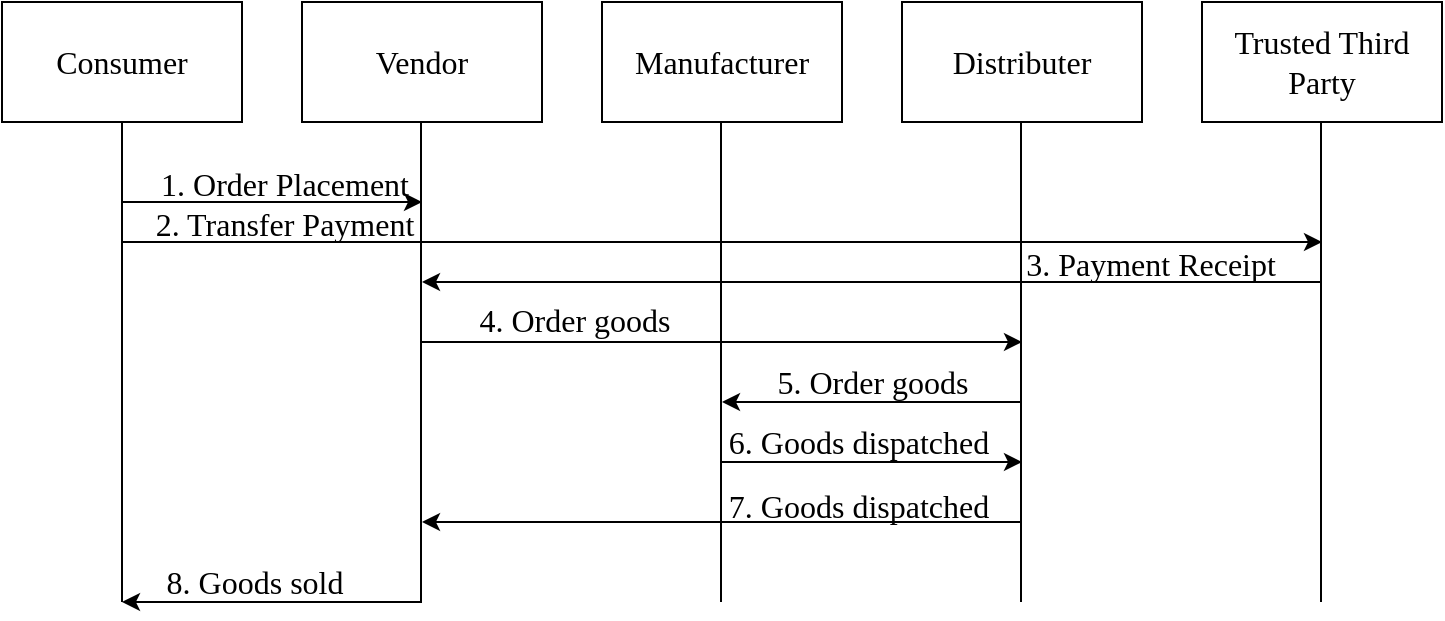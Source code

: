 <mxfile version="13.1.3" type="device"><diagram id="K-uwyAzw6Cqp3U21bynD" name="Page-1"><mxGraphModel dx="1422" dy="767" grid="1" gridSize="10" guides="1" tooltips="1" connect="1" arrows="1" fold="1" page="1" pageScale="1" pageWidth="850" pageHeight="1100" math="0" shadow="0"><root><mxCell id="0"/><mxCell id="1" parent="0"/><mxCell id="GwZjWFOrbo2cIdQMdBvC-1" value="Consumer" style="rounded=0;whiteSpace=wrap;html=1;fontFamily=Times New Roman;fontSize=16;" vertex="1" parent="1"><mxGeometry x="40" y="160" width="120" height="60" as="geometry"/></mxCell><mxCell id="GwZjWFOrbo2cIdQMdBvC-2" value="Vendor" style="rounded=0;whiteSpace=wrap;html=1;fontFamily=Times New Roman;fontSize=16;" vertex="1" parent="1"><mxGeometry x="190" y="160" width="120" height="60" as="geometry"/></mxCell><mxCell id="GwZjWFOrbo2cIdQMdBvC-3" value="Manufacturer" style="rounded=0;whiteSpace=wrap;html=1;fontFamily=Times New Roman;fontSize=16;" vertex="1" parent="1"><mxGeometry x="340" y="160" width="120" height="60" as="geometry"/></mxCell><mxCell id="GwZjWFOrbo2cIdQMdBvC-4" value="Distributer" style="rounded=0;whiteSpace=wrap;html=1;fontFamily=Times New Roman;fontSize=16;" vertex="1" parent="1"><mxGeometry x="490" y="160" width="120" height="60" as="geometry"/></mxCell><mxCell id="GwZjWFOrbo2cIdQMdBvC-7" value="" style="endArrow=none;html=1;entryX=0.5;entryY=1;entryDx=0;entryDy=0;fontFamily=Times New Roman;fontSize=16;" edge="1" parent="1" target="GwZjWFOrbo2cIdQMdBvC-1"><mxGeometry width="50" height="50" relative="1" as="geometry"><mxPoint x="100" y="460" as="sourcePoint"/><mxPoint x="450" y="370" as="targetPoint"/></mxGeometry></mxCell><mxCell id="GwZjWFOrbo2cIdQMdBvC-8" value="" style="endArrow=none;html=1;entryX=0.5;entryY=1;entryDx=0;entryDy=0;fontFamily=Times New Roman;fontSize=16;" edge="1" parent="1"><mxGeometry width="50" height="50" relative="1" as="geometry"><mxPoint x="249.5" y="460" as="sourcePoint"/><mxPoint x="249.5" y="220" as="targetPoint"/></mxGeometry></mxCell><mxCell id="GwZjWFOrbo2cIdQMdBvC-9" value="" style="endArrow=none;html=1;entryX=0.5;entryY=1;entryDx=0;entryDy=0;fontFamily=Times New Roman;fontSize=16;" edge="1" parent="1"><mxGeometry width="50" height="50" relative="1" as="geometry"><mxPoint x="399.5" y="460" as="sourcePoint"/><mxPoint x="399.5" y="220" as="targetPoint"/></mxGeometry></mxCell><mxCell id="GwZjWFOrbo2cIdQMdBvC-10" value="" style="endArrow=none;html=1;entryX=0.5;entryY=1;entryDx=0;entryDy=0;fontFamily=Times New Roman;fontSize=16;" edge="1" parent="1"><mxGeometry width="50" height="50" relative="1" as="geometry"><mxPoint x="549.5" y="460" as="sourcePoint"/><mxPoint x="549.5" y="220" as="targetPoint"/></mxGeometry></mxCell><mxCell id="GwZjWFOrbo2cIdQMdBvC-11" value="" style="endArrow=none;html=1;entryX=0.5;entryY=1;entryDx=0;entryDy=0;fontFamily=Times New Roman;fontSize=16;" edge="1" parent="1"><mxGeometry width="50" height="50" relative="1" as="geometry"><mxPoint x="699.5" y="460" as="sourcePoint"/><mxPoint x="699.5" y="220" as="targetPoint"/></mxGeometry></mxCell><mxCell id="GwZjWFOrbo2cIdQMdBvC-12" value="Trusted Third Party" style="rounded=0;whiteSpace=wrap;html=1;fontFamily=Times New Roman;fontSize=16;" vertex="1" parent="1"><mxGeometry x="640" y="160" width="120" height="60" as="geometry"/></mxCell><mxCell id="GwZjWFOrbo2cIdQMdBvC-13" value="" style="endArrow=classic;html=1;fontFamily=Times New Roman;fontSize=16;" edge="1" parent="1"><mxGeometry width="50" height="50" relative="1" as="geometry"><mxPoint x="100" y="260" as="sourcePoint"/><mxPoint x="250" y="260" as="targetPoint"/></mxGeometry></mxCell><mxCell id="GwZjWFOrbo2cIdQMdBvC-14" value="1. Order Placement" style="text;html=1;align=center;verticalAlign=middle;resizable=0;points=[];autosize=1;fontFamily=Times New Roman;fontSize=16;" vertex="1" parent="1"><mxGeometry x="111" y="241" width="140" height="20" as="geometry"/></mxCell><mxCell id="GwZjWFOrbo2cIdQMdBvC-15" value="" style="endArrow=classic;html=1;fontFamily=Times New Roman;fontSize=16;" edge="1" parent="1"><mxGeometry width="50" height="50" relative="1" as="geometry"><mxPoint x="100" y="280" as="sourcePoint"/><mxPoint x="700" y="280" as="targetPoint"/></mxGeometry></mxCell><mxCell id="GwZjWFOrbo2cIdQMdBvC-16" value="2. Transfer Payment" style="text;html=1;align=center;verticalAlign=middle;resizable=0;points=[];autosize=1;fontFamily=Times New Roman;fontSize=16;" vertex="1" parent="1"><mxGeometry x="106" y="261" width="150" height="20" as="geometry"/></mxCell><mxCell id="GwZjWFOrbo2cIdQMdBvC-17" value="" style="endArrow=classic;html=1;fontFamily=Times New Roman;fontSize=16;" edge="1" parent="1"><mxGeometry width="50" height="50" relative="1" as="geometry"><mxPoint x="700" y="300" as="sourcePoint"/><mxPoint x="250" y="300" as="targetPoint"/></mxGeometry></mxCell><mxCell id="GwZjWFOrbo2cIdQMdBvC-18" value="3. Payment Receipt " style="text;html=1;align=center;verticalAlign=middle;resizable=0;points=[];autosize=1;fontFamily=Times New Roman;fontSize=16;" vertex="1" parent="1"><mxGeometry x="544" y="281" width="140" height="20" as="geometry"/></mxCell><mxCell id="GwZjWFOrbo2cIdQMdBvC-20" value="" style="endArrow=classic;html=1;fontFamily=Times New Roman;fontSize=16;" edge="1" parent="1"><mxGeometry width="50" height="50" relative="1" as="geometry"><mxPoint x="250" y="330" as="sourcePoint"/><mxPoint x="550" y="330" as="targetPoint"/></mxGeometry></mxCell><mxCell id="GwZjWFOrbo2cIdQMdBvC-21" value="4. Order goods" style="text;html=1;align=center;verticalAlign=middle;resizable=0;points=[];autosize=1;fontFamily=Times New Roman;fontSize=16;" vertex="1" parent="1"><mxGeometry x="271" y="309" width="110" height="20" as="geometry"/></mxCell><mxCell id="GwZjWFOrbo2cIdQMdBvC-22" value="" style="endArrow=classic;html=1;fontFamily=Times New Roman;fontSize=16;" edge="1" parent="1"><mxGeometry width="50" height="50" relative="1" as="geometry"><mxPoint x="550" y="360" as="sourcePoint"/><mxPoint x="400" y="360" as="targetPoint"/></mxGeometry></mxCell><mxCell id="GwZjWFOrbo2cIdQMdBvC-23" value="5. Order goods" style="text;html=1;align=center;verticalAlign=middle;resizable=0;points=[];autosize=1;fontFamily=Times New Roman;fontSize=16;" vertex="1" parent="1"><mxGeometry x="420" y="340" width="110" height="20" as="geometry"/></mxCell><mxCell id="GwZjWFOrbo2cIdQMdBvC-24" value="" style="endArrow=classic;html=1;fontFamily=Times New Roman;fontSize=16;" edge="1" parent="1"><mxGeometry width="50" height="50" relative="1" as="geometry"><mxPoint x="400" y="390" as="sourcePoint"/><mxPoint x="550" y="390" as="targetPoint"/></mxGeometry></mxCell><mxCell id="GwZjWFOrbo2cIdQMdBvC-25" value="6. Goods dispatched" style="text;html=1;align=center;verticalAlign=middle;resizable=0;points=[];autosize=1;fontFamily=Times New Roman;fontSize=16;" vertex="1" parent="1"><mxGeometry x="393" y="370" width="150" height="20" as="geometry"/></mxCell><mxCell id="GwZjWFOrbo2cIdQMdBvC-26" value="" style="endArrow=classic;html=1;fontFamily=Times New Roman;fontSize=16;" edge="1" parent="1"><mxGeometry width="50" height="50" relative="1" as="geometry"><mxPoint x="550" y="420" as="sourcePoint"/><mxPoint x="250" y="420" as="targetPoint"/></mxGeometry></mxCell><mxCell id="GwZjWFOrbo2cIdQMdBvC-27" value="7. Goods dispatched" style="text;html=1;align=center;verticalAlign=middle;resizable=0;points=[];autosize=1;fontFamily=Times New Roman;fontSize=16;" vertex="1" parent="1"><mxGeometry x="393" y="402" width="150" height="20" as="geometry"/></mxCell><mxCell id="GwZjWFOrbo2cIdQMdBvC-28" value="" style="endArrow=classic;html=1;fontFamily=Times New Roman;fontSize=16;" edge="1" parent="1"><mxGeometry width="50" height="50" relative="1" as="geometry"><mxPoint x="250" y="460" as="sourcePoint"/><mxPoint x="100" y="460" as="targetPoint"/></mxGeometry></mxCell><mxCell id="GwZjWFOrbo2cIdQMdBvC-29" value="8. Goods sold" style="text;html=1;align=center;verticalAlign=middle;resizable=0;points=[];autosize=1;fontFamily=Times New Roman;fontSize=16;" vertex="1" parent="1"><mxGeometry x="116" y="440" width="100" height="20" as="geometry"/></mxCell></root></mxGraphModel></diagram></mxfile>